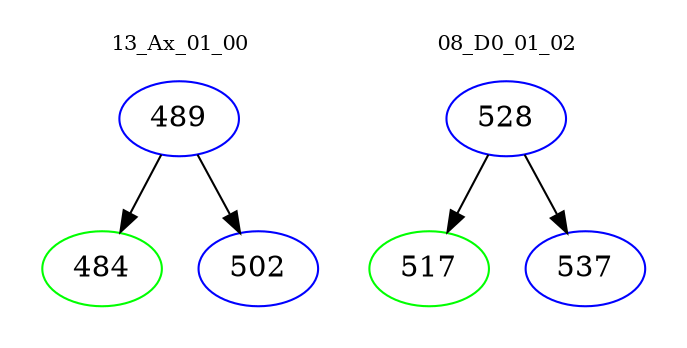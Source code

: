 digraph{
subgraph cluster_0 {
color = white
label = "13_Ax_01_00";
fontsize=10;
T0_489 [label="489", color="blue"]
T0_489 -> T0_484 [color="black"]
T0_484 [label="484", color="green"]
T0_489 -> T0_502 [color="black"]
T0_502 [label="502", color="blue"]
}
subgraph cluster_1 {
color = white
label = "08_D0_01_02";
fontsize=10;
T1_528 [label="528", color="blue"]
T1_528 -> T1_517 [color="black"]
T1_517 [label="517", color="green"]
T1_528 -> T1_537 [color="black"]
T1_537 [label="537", color="blue"]
}
}
